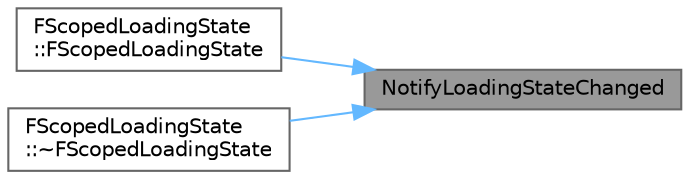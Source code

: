 digraph "NotifyLoadingStateChanged"
{
 // INTERACTIVE_SVG=YES
 // LATEX_PDF_SIZE
  bgcolor="transparent";
  edge [fontname=Helvetica,fontsize=10,labelfontname=Helvetica,labelfontsize=10];
  node [fontname=Helvetica,fontsize=10,shape=box,height=0.2,width=0.4];
  rankdir="RL";
  Node1 [id="Node000001",label="NotifyLoadingStateChanged",height=0.2,width=0.4,color="gray40", fillcolor="grey60", style="filled", fontcolor="black",tooltip="Boot loading timers."];
  Node1 -> Node2 [id="edge1_Node000001_Node000002",dir="back",color="steelblue1",style="solid",tooltip=" "];
  Node2 [id="Node000002",label="FScopedLoadingState\l::FScopedLoadingState",height=0.2,width=0.4,color="grey40", fillcolor="white", style="filled",URL="$dc/dd4/structFScopedLoadingState.html#a20bdbdf863c8eb43ae70ef3676cfbbb2",tooltip=" "];
  Node1 -> Node3 [id="edge2_Node000001_Node000003",dir="back",color="steelblue1",style="solid",tooltip=" "];
  Node3 [id="Node000003",label="FScopedLoadingState\l::~FScopedLoadingState",height=0.2,width=0.4,color="grey40", fillcolor="white", style="filled",URL="$dc/dd4/structFScopedLoadingState.html#a004f720f38d1aca3ba94c60c433f40da",tooltip=" "];
}
